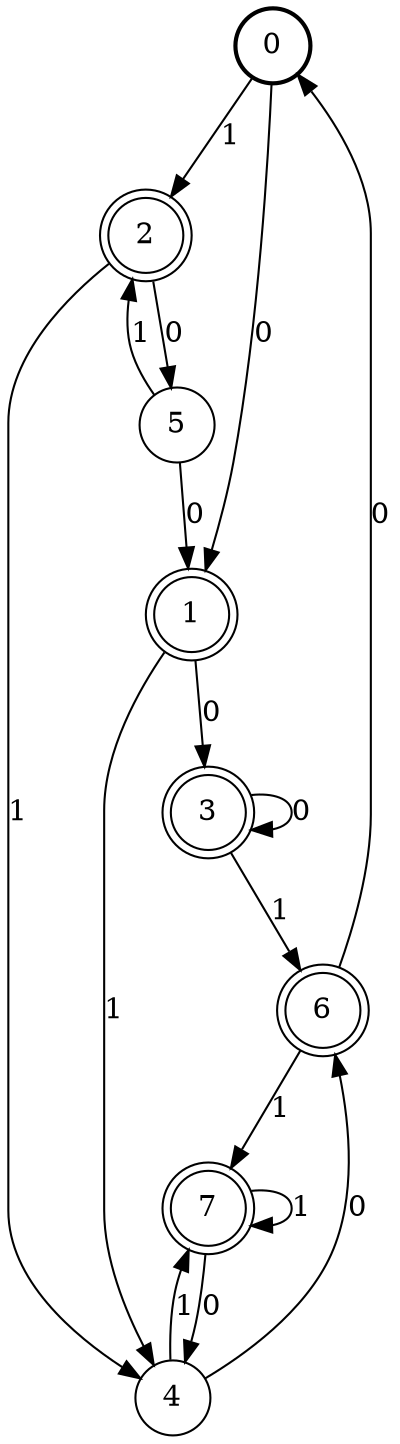 digraph Automat {
    node [shape = circle];
    0 [style = "bold"];
    0 -> 1 [label = "0"];
    0 -> 2 [label = "1"];
    1 [peripheries=2]
    1 -> 3 [label = "0"];
    1 -> 4 [label = "1"];
    2 [peripheries=2]
    2 -> 5 [label = "0"];
    2 -> 4 [label = "1"];
    3 [peripheries=2]
    3 -> 3 [label = "0"];
    3 -> 6 [label = "1"];
    4 -> 6 [label = "0"];
    4 -> 7 [label = "1"];
    5 -> 1 [label = "0"];
    5 -> 2 [label = "1"];
    6 [peripheries=2]
    6 -> 0 [label = "0"];
    6 -> 7 [label = "1"];
    7 [peripheries=2]
    7 -> 4 [label = "0"];
    7 -> 7 [label = "1"];
}
